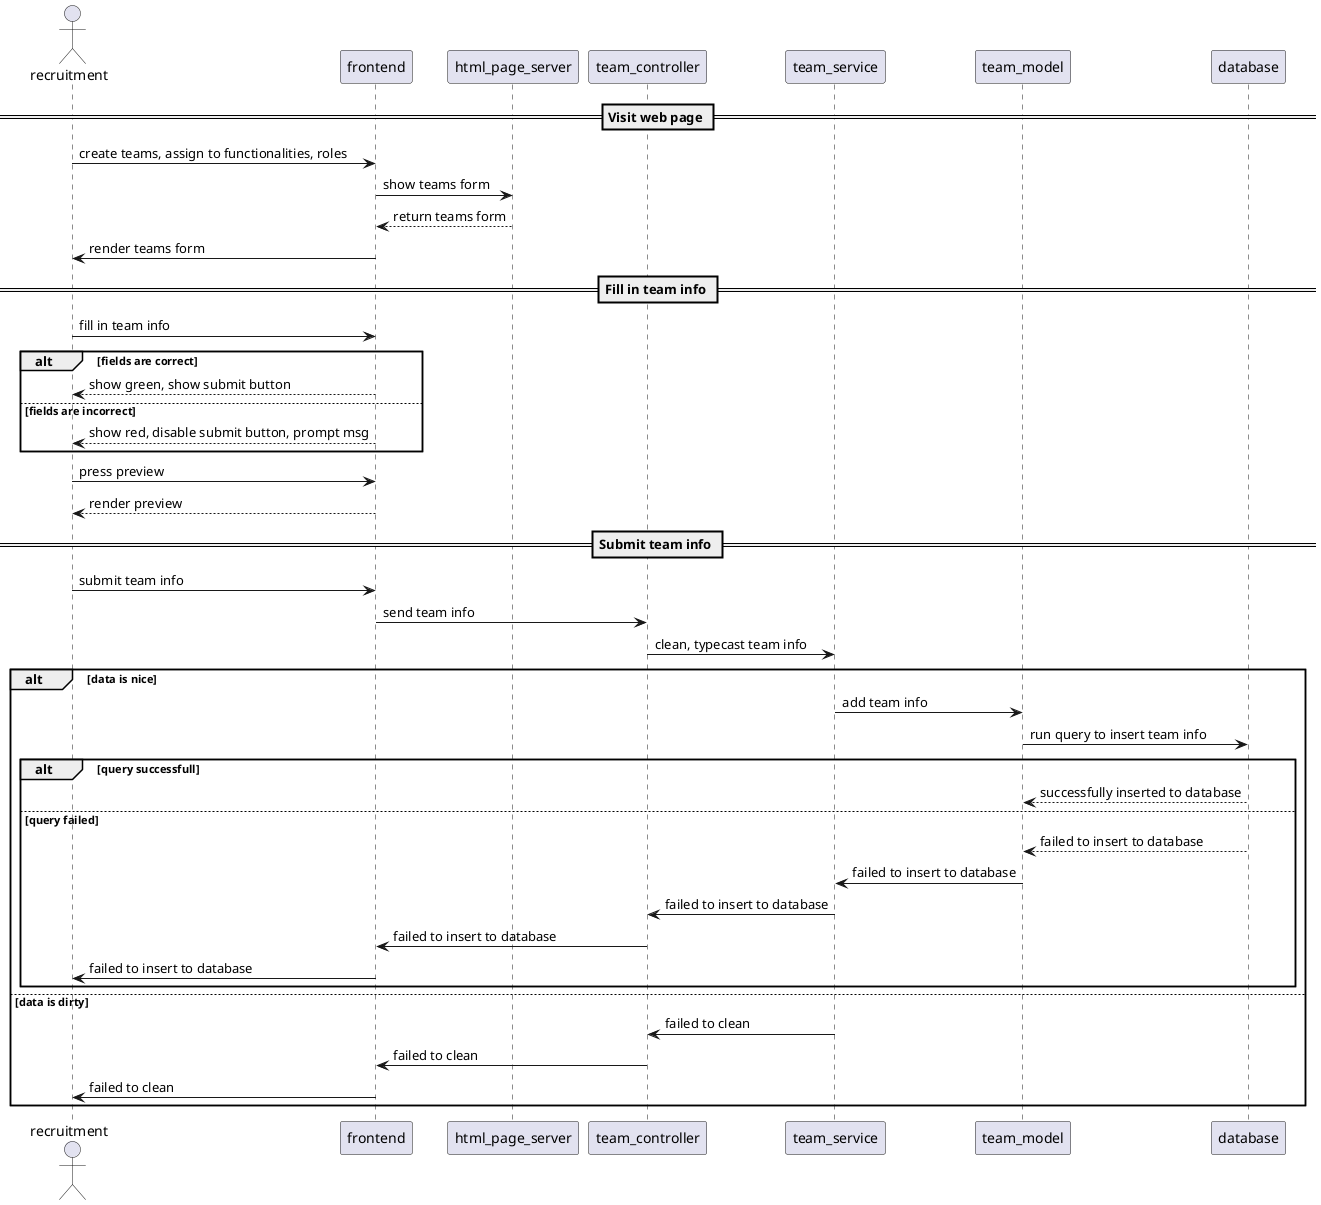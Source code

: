 @startuml Organize workforce into teams
actor recruitment

== Visit web page ==
recruitment -> frontend : create teams, assign to functionalities, roles
frontend -> html_page_server : show teams form
frontend <-- html_page_server : return teams form
recruitment <- frontend : render teams form

== Fill in team info ==
recruitment -> frontend : fill in team info
alt fields are correct
    recruitment <-- frontend : show green, show submit button
else fields are incorrect
    recruitment <-- frontend : show red, disable submit button, prompt msg
end
recruitment -> frontend : press preview
recruitment <-- frontend : render preview
== Submit team info ==
recruitment -> frontend : submit team info
frontend -> team_controller : send team info
team_controller -> team_service : clean, typecast team info
alt data is nice 
    team_service -> team_model : add team info
    team_model -> database : run query to insert team info
    alt query successfull 
        team_model <-- database : successfully inserted to database
    else query failed 
        team_model <-- database : failed to insert to database
        team_service <- team_model : failed to insert to database
        team_controller <- team_service : failed to insert to database
        frontend <- team_controller : failed to insert to database
        recruitment <- frontend : failed to insert to database
    end
else data is dirty 
    team_controller <- team_service : failed to clean
    frontend <- team_controller : failed to clean
    recruitment <- frontend : failed to clean
end
@enduml